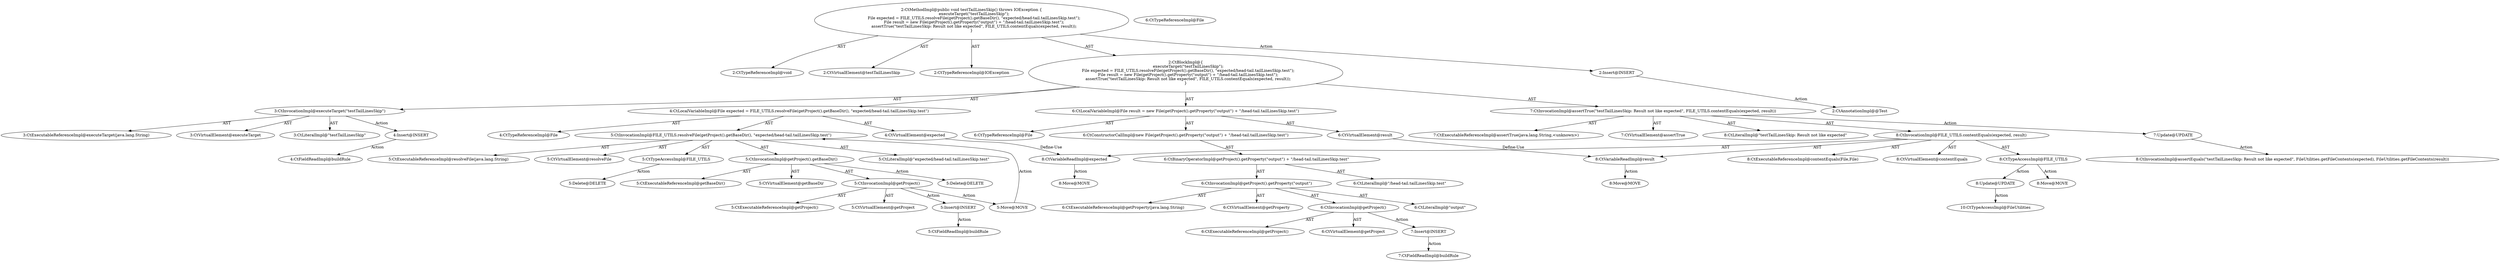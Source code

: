 digraph "testTailLinesSkip#?" {
0 [label="2:CtTypeReferenceImpl@void" shape=ellipse]
1 [label="2:CtVirtualElement@testTailLinesSkip" shape=ellipse]
2 [label="2:CtTypeReferenceImpl@IOException" shape=ellipse]
3 [label="3:CtExecutableReferenceImpl@executeTarget(java.lang.String)" shape=ellipse]
4 [label="3:CtVirtualElement@executeTarget" shape=ellipse]
5 [label="3:CtLiteralImpl@\"testTailLinesSkip\"" shape=ellipse]
6 [label="3:CtInvocationImpl@executeTarget(\"testTailLinesSkip\")" shape=ellipse]
7 [label="4:CtTypeReferenceImpl@File" shape=ellipse]
8 [label="5:CtExecutableReferenceImpl@resolveFile(java.lang.String)" shape=ellipse]
9 [label="5:CtVirtualElement@resolveFile" shape=ellipse]
10 [label="5:CtTypeAccessImpl@FILE_UTILS" shape=ellipse]
11 [label="5:CtExecutableReferenceImpl@getBaseDir()" shape=ellipse]
12 [label="5:CtVirtualElement@getBaseDir" shape=ellipse]
13 [label="5:CtExecutableReferenceImpl@getProject()" shape=ellipse]
14 [label="5:CtVirtualElement@getProject" shape=ellipse]
15 [label="5:CtInvocationImpl@getProject()" shape=ellipse]
16 [label="5:CtInvocationImpl@getProject().getBaseDir()" shape=ellipse]
17 [label="5:CtLiteralImpl@\"expected/head-tail.tailLinesSkip.test\"" shape=ellipse]
18 [label="5:CtInvocationImpl@FILE_UTILS.resolveFile(getProject().getBaseDir(), \"expected/head-tail.tailLinesSkip.test\")" shape=ellipse]
19 [label="4:CtVirtualElement@expected" shape=ellipse]
20 [label="4:CtLocalVariableImpl@File expected = FILE_UTILS.resolveFile(getProject().getBaseDir(), \"expected/head-tail.tailLinesSkip.test\")" shape=ellipse]
21 [label="6:CtTypeReferenceImpl@File" shape=ellipse]
22 [label="6:CtTypeReferenceImpl@File" shape=ellipse]
23 [label="6:CtExecutableReferenceImpl@getProperty(java.lang.String)" shape=ellipse]
24 [label="6:CtVirtualElement@getProperty" shape=ellipse]
25 [label="6:CtExecutableReferenceImpl@getProject()" shape=ellipse]
26 [label="6:CtVirtualElement@getProject" shape=ellipse]
27 [label="6:CtInvocationImpl@getProject()" shape=ellipse]
28 [label="6:CtLiteralImpl@\"output\"" shape=ellipse]
29 [label="6:CtInvocationImpl@getProject().getProperty(\"output\")" shape=ellipse]
30 [label="6:CtLiteralImpl@\"/head-tail.tailLinesSkip.test\"" shape=ellipse]
31 [label="6:CtBinaryOperatorImpl@getProject().getProperty(\"output\") + \"/head-tail.tailLinesSkip.test\"" shape=ellipse]
32 [label="6:CtConstructorCallImpl@new File(getProject().getProperty(\"output\") + \"/head-tail.tailLinesSkip.test\")" shape=ellipse]
33 [label="6:CtVirtualElement@result" shape=ellipse]
34 [label="6:CtLocalVariableImpl@File result = new File(getProject().getProperty(\"output\") + \"/head-tail.tailLinesSkip.test\")" shape=ellipse]
35 [label="7:CtExecutableReferenceImpl@assertTrue(java.lang.String,<unknown>)" shape=ellipse]
36 [label="7:CtVirtualElement@assertTrue" shape=ellipse]
37 [label="8:CtLiteralImpl@\"testTailLinesSkip: Result not like expected\"" shape=ellipse]
38 [label="8:CtExecutableReferenceImpl@contentEquals(File,File)" shape=ellipse]
39 [label="8:CtVirtualElement@contentEquals" shape=ellipse]
40 [label="8:CtTypeAccessImpl@FILE_UTILS" shape=ellipse]
41 [label="8:CtVariableReadImpl@expected" shape=ellipse]
42 [label="8:CtVariableReadImpl@result" shape=ellipse]
43 [label="8:CtInvocationImpl@FILE_UTILS.contentEquals(expected, result)" shape=ellipse]
44 [label="7:CtInvocationImpl@assertTrue(\"testTailLinesSkip: Result not like expected\", FILE_UTILS.contentEquals(expected, result))" shape=ellipse]
45 [label="2:CtBlockImpl@\{
    executeTarget(\"testTailLinesSkip\");
    File expected = FILE_UTILS.resolveFile(getProject().getBaseDir(), \"expected/head-tail.tailLinesSkip.test\");
    File result = new File(getProject().getProperty(\"output\") + \"/head-tail.tailLinesSkip.test\");
    assertTrue(\"testTailLinesSkip: Result not like expected\", FILE_UTILS.contentEquals(expected, result));
\}" shape=ellipse]
46 [label="2:CtMethodImpl@public void testTailLinesSkip() throws IOException \{
    executeTarget(\"testTailLinesSkip\");
    File expected = FILE_UTILS.resolveFile(getProject().getBaseDir(), \"expected/head-tail.tailLinesSkip.test\");
    File result = new File(getProject().getProperty(\"output\") + \"/head-tail.tailLinesSkip.test\");
    assertTrue(\"testTailLinesSkip: Result not like expected\", FILE_UTILS.contentEquals(expected, result));
\}" shape=ellipse]
47 [label="7:Update@UPDATE" shape=ellipse]
48 [label="8:CtInvocationImpl@assertEquals(\"testTailLinesSkip: Result not like expected\", FileUtilities.getFileContents(expected), FileUtilities.getFileContents(result))" shape=ellipse]
49 [label="8:Update@UPDATE" shape=ellipse]
50 [label="10:CtTypeAccessImpl@FileUtilities" shape=ellipse]
51 [label="5:Delete@DELETE" shape=ellipse]
52 [label="5:Delete@DELETE" shape=ellipse]
53 [label="2:Insert@INSERT" shape=ellipse]
54 [label="2:CtAnnotationImpl@@Test" shape=ellipse]
55 [label="4:Insert@INSERT" shape=ellipse]
56 [label="4:CtFieldReadImpl@buildRule" shape=ellipse]
57 [label="5:Insert@INSERT" shape=ellipse]
58 [label="5:CtFieldReadImpl@buildRule" shape=ellipse]
59 [label="7:Insert@INSERT" shape=ellipse]
60 [label="7:CtFieldReadImpl@buildRule" shape=ellipse]
61 [label="5:Move@MOVE" shape=ellipse]
62 [label="8:Move@MOVE" shape=ellipse]
63 [label="8:Move@MOVE" shape=ellipse]
64 [label="8:Move@MOVE" shape=ellipse]
6 -> 4 [label="AST"];
6 -> 3 [label="AST"];
6 -> 5 [label="AST"];
6 -> 55 [label="Action"];
10 -> 51 [label="Action"];
15 -> 14 [label="AST"];
15 -> 13 [label="AST"];
15 -> 57 [label="Action"];
15 -> 61 [label="Action"];
16 -> 12 [label="AST"];
16 -> 15 [label="AST"];
16 -> 11 [label="AST"];
16 -> 52 [label="Action"];
18 -> 9 [label="AST"];
18 -> 10 [label="AST"];
18 -> 8 [label="AST"];
18 -> 16 [label="AST"];
18 -> 17 [label="AST"];
19 -> 41 [label="Define-Use"];
20 -> 19 [label="AST"];
20 -> 7 [label="AST"];
20 -> 18 [label="AST"];
27 -> 26 [label="AST"];
27 -> 25 [label="AST"];
27 -> 59 [label="Action"];
29 -> 24 [label="AST"];
29 -> 27 [label="AST"];
29 -> 23 [label="AST"];
29 -> 28 [label="AST"];
31 -> 29 [label="AST"];
31 -> 30 [label="AST"];
32 -> 31 [label="AST"];
33 -> 42 [label="Define-Use"];
34 -> 33 [label="AST"];
34 -> 21 [label="AST"];
34 -> 32 [label="AST"];
40 -> 49 [label="Action"];
40 -> 62 [label="Action"];
41 -> 63 [label="Action"];
42 -> 64 [label="Action"];
43 -> 39 [label="AST"];
43 -> 40 [label="AST"];
43 -> 38 [label="AST"];
43 -> 41 [label="AST"];
43 -> 42 [label="AST"];
44 -> 36 [label="AST"];
44 -> 35 [label="AST"];
44 -> 37 [label="AST"];
44 -> 43 [label="AST"];
44 -> 47 [label="Action"];
45 -> 6 [label="AST"];
45 -> 20 [label="AST"];
45 -> 34 [label="AST"];
45 -> 44 [label="AST"];
46 -> 1 [label="AST"];
46 -> 0 [label="AST"];
46 -> 2 [label="AST"];
46 -> 45 [label="AST"];
46 -> 53 [label="Action"];
47 -> 48 [label="Action"];
49 -> 50 [label="Action"];
53 -> 54 [label="Action"];
55 -> 56 [label="Action"];
57 -> 58 [label="Action"];
59 -> 60 [label="Action"];
61 -> 18 [label="Action"];
}